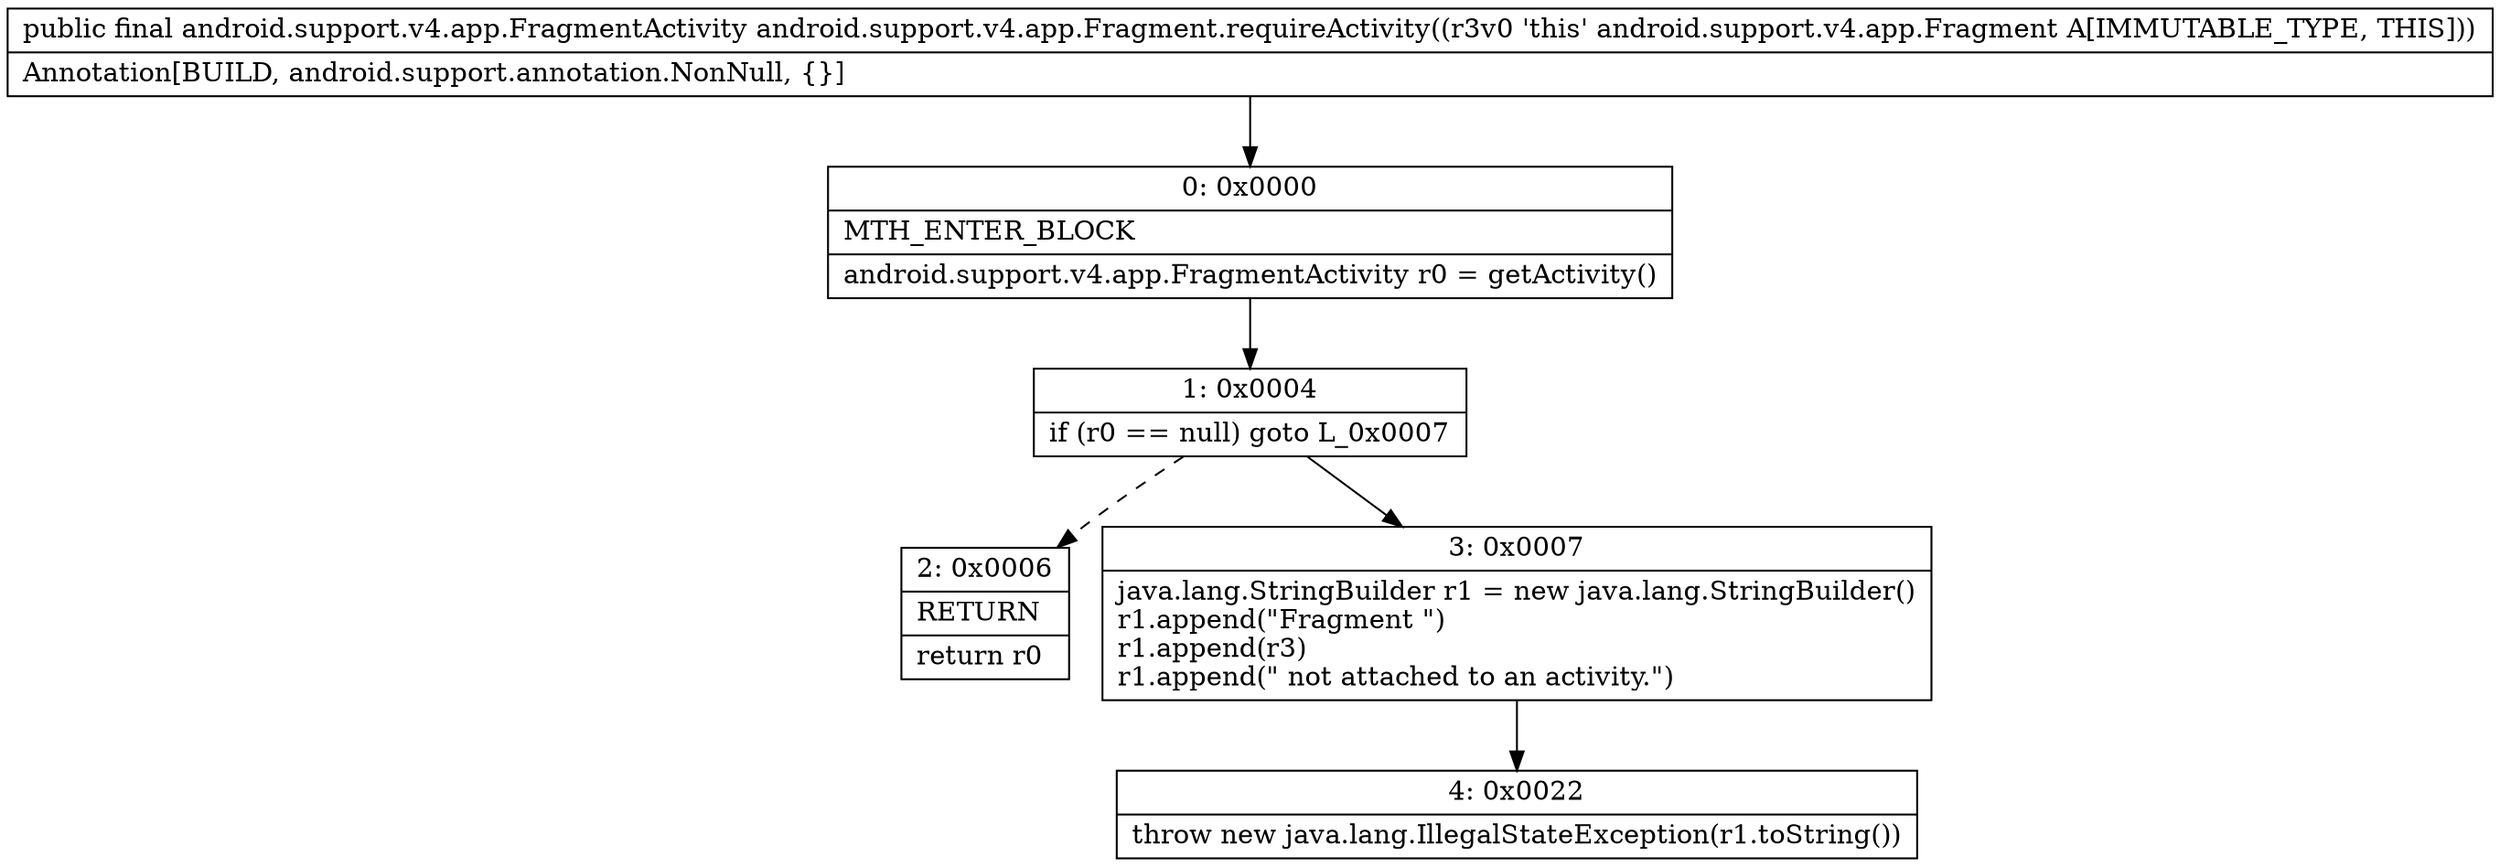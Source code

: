 digraph "CFG forandroid.support.v4.app.Fragment.requireActivity()Landroid\/support\/v4\/app\/FragmentActivity;" {
Node_0 [shape=record,label="{0\:\ 0x0000|MTH_ENTER_BLOCK\l|android.support.v4.app.FragmentActivity r0 = getActivity()\l}"];
Node_1 [shape=record,label="{1\:\ 0x0004|if (r0 == null) goto L_0x0007\l}"];
Node_2 [shape=record,label="{2\:\ 0x0006|RETURN\l|return r0\l}"];
Node_3 [shape=record,label="{3\:\ 0x0007|java.lang.StringBuilder r1 = new java.lang.StringBuilder()\lr1.append(\"Fragment \")\lr1.append(r3)\lr1.append(\" not attached to an activity.\")\l}"];
Node_4 [shape=record,label="{4\:\ 0x0022|throw new java.lang.IllegalStateException(r1.toString())\l}"];
MethodNode[shape=record,label="{public final android.support.v4.app.FragmentActivity android.support.v4.app.Fragment.requireActivity((r3v0 'this' android.support.v4.app.Fragment A[IMMUTABLE_TYPE, THIS]))  | Annotation[BUILD, android.support.annotation.NonNull, \{\}]\l}"];
MethodNode -> Node_0;
Node_0 -> Node_1;
Node_1 -> Node_2[style=dashed];
Node_1 -> Node_3;
Node_3 -> Node_4;
}

